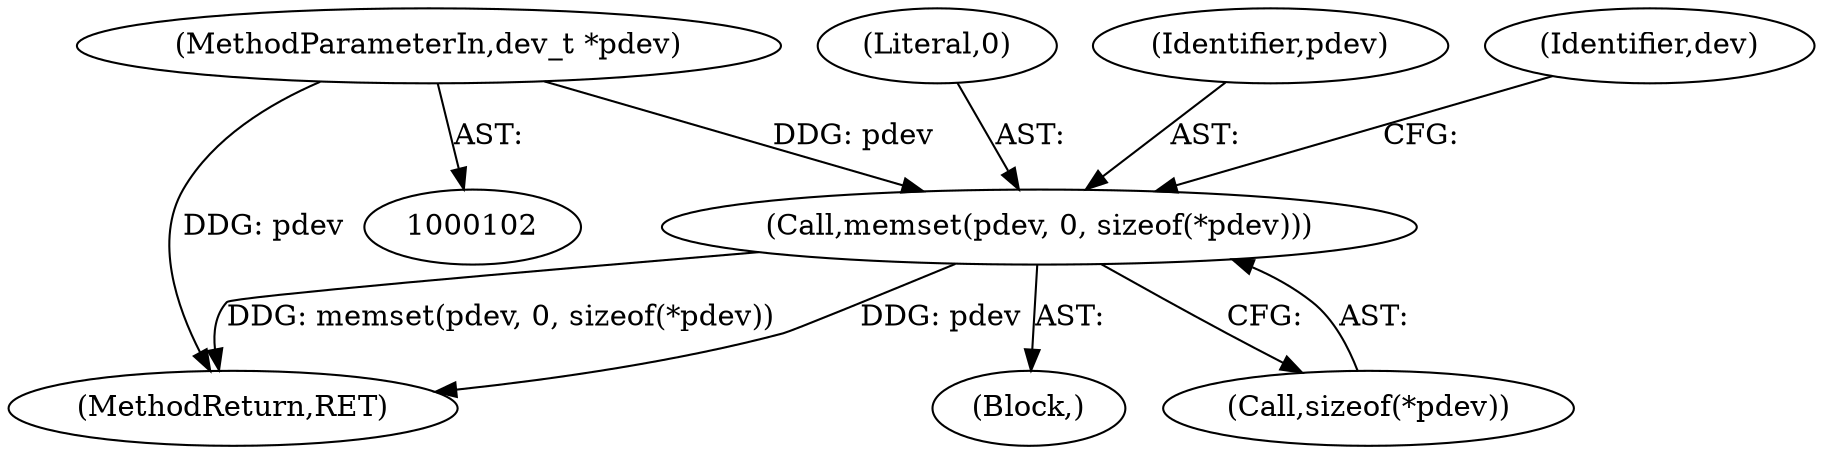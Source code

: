 digraph "0_libarchive_a550daeecf6bc689ade371349892ea17b5b97c77@API" {
"1000117" [label="(Call,memset(pdev, 0, sizeof(*pdev)))"];
"1000103" [label="(MethodParameterIn,dev_t *pdev)"];
"1000243" [label="(MethodReturn,RET)"];
"1000117" [label="(Call,memset(pdev, 0, sizeof(*pdev)))"];
"1000119" [label="(Literal,0)"];
"1000103" [label="(MethodParameterIn,dev_t *pdev)"];
"1000106" [label="(Block,)"];
"1000120" [label="(Call,sizeof(*pdev))"];
"1000118" [label="(Identifier,pdev)"];
"1000126" [label="(Identifier,dev)"];
"1000117" -> "1000106"  [label="AST: "];
"1000117" -> "1000120"  [label="CFG: "];
"1000118" -> "1000117"  [label="AST: "];
"1000119" -> "1000117"  [label="AST: "];
"1000120" -> "1000117"  [label="AST: "];
"1000126" -> "1000117"  [label="CFG: "];
"1000117" -> "1000243"  [label="DDG: pdev"];
"1000117" -> "1000243"  [label="DDG: memset(pdev, 0, sizeof(*pdev))"];
"1000103" -> "1000117"  [label="DDG: pdev"];
"1000103" -> "1000102"  [label="AST: "];
"1000103" -> "1000243"  [label="DDG: pdev"];
}
